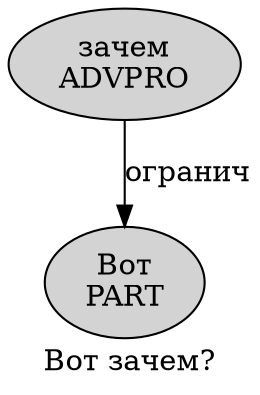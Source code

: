 digraph SENTENCE_3403 {
	graph [label="Вот зачем?"]
	node [style=filled]
		0 [label="Вот
PART" color="" fillcolor=lightgray penwidth=1 shape=ellipse]
		1 [label="зачем
ADVPRO" color="" fillcolor=lightgray penwidth=1 shape=ellipse]
			1 -> 0 [label="огранич"]
}